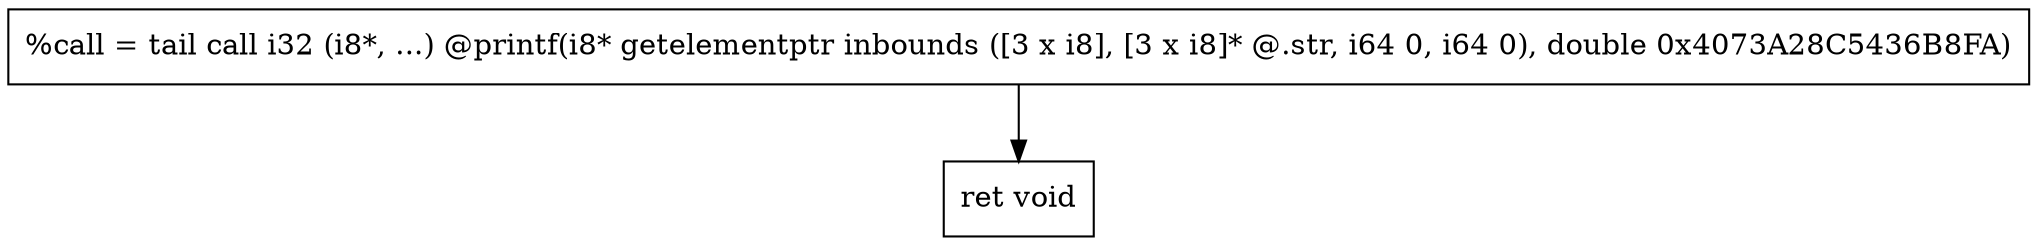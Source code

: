 digraph "CDFG for'func' function" {
	Node0x55a2db618258[shape=record, label="  %call = tail call i32 (i8*, ...) @printf(i8* getelementptr inbounds ([3 x i8], [3 x i8]* @.str, i64 0, i64 0), double 0x4073A28C5436B8FA)"]
	Node0x55a2db618320[shape=record, label="  ret void"]
	Node0x55a2db618258 -> Node0x55a2db618320
edge [color=red]
}
